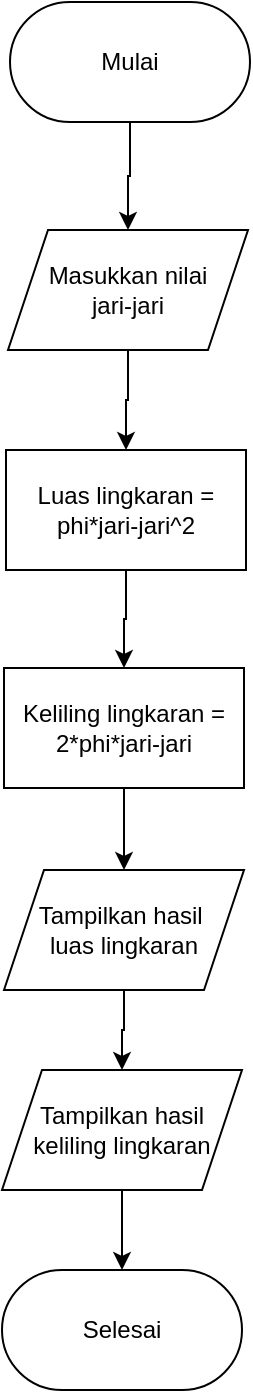 <mxfile version="21.5.0" type="github">
  <diagram name="Page-1" id="EIMpZUZ657GCB9mqNxxI">
    <mxGraphModel dx="1588" dy="904" grid="1" gridSize="10" guides="1" tooltips="1" connect="1" arrows="1" fold="1" page="1" pageScale="1" pageWidth="850" pageHeight="1100" math="0" shadow="0">
      <root>
        <mxCell id="0" />
        <mxCell id="1" parent="0" />
        <mxCell id="l5rjppoZqDd5ct4REAgn-15" value="" style="group" vertex="1" connectable="0" parent="1">
          <mxGeometry x="302" y="96" width="124" height="694" as="geometry" />
        </mxCell>
        <mxCell id="l5rjppoZqDd5ct4REAgn-1" value="Mulai" style="rounded=1;whiteSpace=wrap;html=1;arcSize=50;" vertex="1" parent="l5rjppoZqDd5ct4REAgn-15">
          <mxGeometry x="4" width="120" height="60" as="geometry" />
        </mxCell>
        <mxCell id="l5rjppoZqDd5ct4REAgn-2" value="Selesai" style="rounded=1;whiteSpace=wrap;html=1;arcSize=50;" vertex="1" parent="l5rjppoZqDd5ct4REAgn-15">
          <mxGeometry y="634" width="120" height="60" as="geometry" />
        </mxCell>
        <mxCell id="l5rjppoZqDd5ct4REAgn-3" value="Masukkan nilai &lt;br&gt;jari-jari" style="shape=parallelogram;perimeter=parallelogramPerimeter;whiteSpace=wrap;html=1;fixedSize=1;" vertex="1" parent="l5rjppoZqDd5ct4REAgn-15">
          <mxGeometry x="3" y="114" width="120" height="60" as="geometry" />
        </mxCell>
        <mxCell id="l5rjppoZqDd5ct4REAgn-14" value="" style="edgeStyle=orthogonalEdgeStyle;rounded=0;orthogonalLoop=1;jettySize=auto;html=1;" edge="1" parent="l5rjppoZqDd5ct4REAgn-15" source="l5rjppoZqDd5ct4REAgn-1" target="l5rjppoZqDd5ct4REAgn-3">
          <mxGeometry relative="1" as="geometry" />
        </mxCell>
        <mxCell id="l5rjppoZqDd5ct4REAgn-5" value="Luas lingkaran =&lt;br&gt;phi*jari-jari^2" style="rounded=0;whiteSpace=wrap;html=1;" vertex="1" parent="l5rjppoZqDd5ct4REAgn-15">
          <mxGeometry x="2" y="224" width="120" height="60" as="geometry" />
        </mxCell>
        <mxCell id="l5rjppoZqDd5ct4REAgn-9" value="" style="edgeStyle=orthogonalEdgeStyle;rounded=0;orthogonalLoop=1;jettySize=auto;html=1;" edge="1" parent="l5rjppoZqDd5ct4REAgn-15" source="l5rjppoZqDd5ct4REAgn-3" target="l5rjppoZqDd5ct4REAgn-5">
          <mxGeometry relative="1" as="geometry" />
        </mxCell>
        <mxCell id="l5rjppoZqDd5ct4REAgn-6" value="Keliling lingkaran =&lt;br&gt;2*phi*jari-jari" style="rounded=0;whiteSpace=wrap;html=1;" vertex="1" parent="l5rjppoZqDd5ct4REAgn-15">
          <mxGeometry x="1" y="333" width="120" height="60" as="geometry" />
        </mxCell>
        <mxCell id="l5rjppoZqDd5ct4REAgn-10" value="" style="edgeStyle=orthogonalEdgeStyle;rounded=0;orthogonalLoop=1;jettySize=auto;html=1;" edge="1" parent="l5rjppoZqDd5ct4REAgn-15" source="l5rjppoZqDd5ct4REAgn-5" target="l5rjppoZqDd5ct4REAgn-6">
          <mxGeometry relative="1" as="geometry" />
        </mxCell>
        <mxCell id="l5rjppoZqDd5ct4REAgn-7" value="Tampilkan hasil&amp;nbsp;&lt;br&gt;luas lingkaran" style="shape=parallelogram;perimeter=parallelogramPerimeter;whiteSpace=wrap;html=1;fixedSize=1;" vertex="1" parent="l5rjppoZqDd5ct4REAgn-15">
          <mxGeometry x="1" y="434" width="120" height="60" as="geometry" />
        </mxCell>
        <mxCell id="l5rjppoZqDd5ct4REAgn-11" value="" style="edgeStyle=orthogonalEdgeStyle;rounded=0;orthogonalLoop=1;jettySize=auto;html=1;" edge="1" parent="l5rjppoZqDd5ct4REAgn-15" source="l5rjppoZqDd5ct4REAgn-6" target="l5rjppoZqDd5ct4REAgn-7">
          <mxGeometry relative="1" as="geometry" />
        </mxCell>
        <mxCell id="l5rjppoZqDd5ct4REAgn-12" value="" style="edgeStyle=orthogonalEdgeStyle;rounded=0;orthogonalLoop=1;jettySize=auto;html=1;" edge="1" parent="l5rjppoZqDd5ct4REAgn-15" source="l5rjppoZqDd5ct4REAgn-8" target="l5rjppoZqDd5ct4REAgn-2">
          <mxGeometry relative="1" as="geometry" />
        </mxCell>
        <mxCell id="l5rjppoZqDd5ct4REAgn-8" value="Tampilkan hasil&lt;br&gt;keliling lingkaran" style="shape=parallelogram;perimeter=parallelogramPerimeter;whiteSpace=wrap;html=1;fixedSize=1;" vertex="1" parent="l5rjppoZqDd5ct4REAgn-15">
          <mxGeometry y="534" width="120" height="60" as="geometry" />
        </mxCell>
        <mxCell id="l5rjppoZqDd5ct4REAgn-13" value="" style="edgeStyle=orthogonalEdgeStyle;rounded=0;orthogonalLoop=1;jettySize=auto;html=1;" edge="1" parent="l5rjppoZqDd5ct4REAgn-15" source="l5rjppoZqDd5ct4REAgn-7" target="l5rjppoZqDd5ct4REAgn-8">
          <mxGeometry relative="1" as="geometry" />
        </mxCell>
      </root>
    </mxGraphModel>
  </diagram>
</mxfile>
